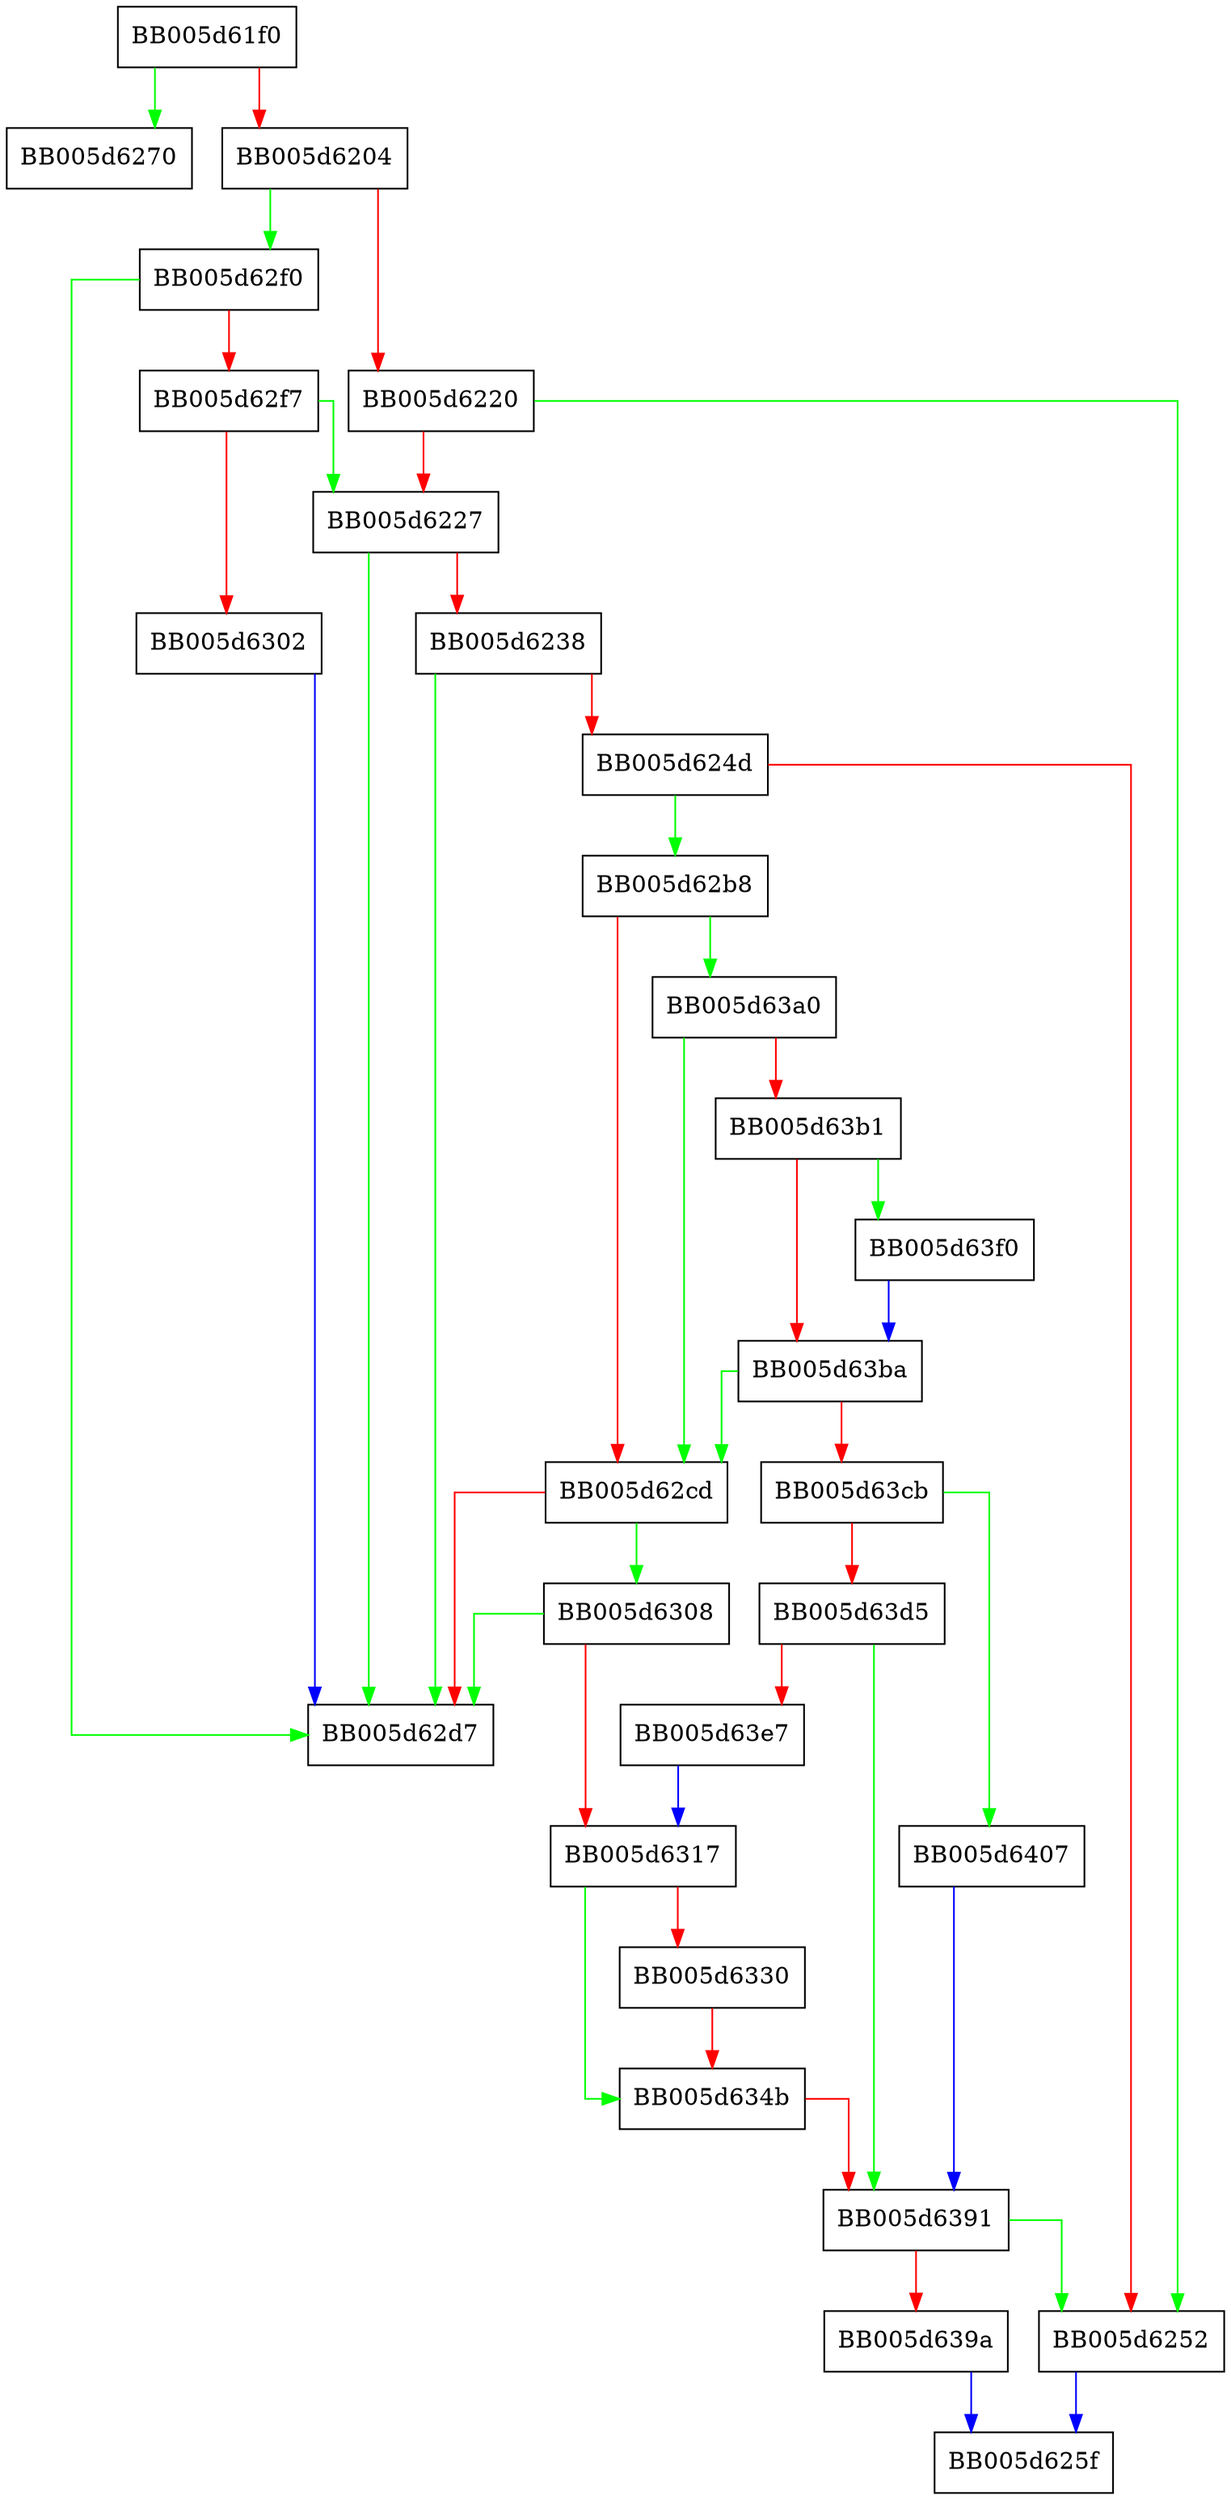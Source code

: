 digraph EVP_PKEY_get0_siphash {
  node [shape="box"];
  graph [splines=ortho];
  BB005d61f0 -> BB005d6270 [color="green"];
  BB005d61f0 -> BB005d6204 [color="red"];
  BB005d6204 -> BB005d62f0 [color="green"];
  BB005d6204 -> BB005d6220 [color="red"];
  BB005d6220 -> BB005d6252 [color="green"];
  BB005d6220 -> BB005d6227 [color="red"];
  BB005d6227 -> BB005d62d7 [color="green"];
  BB005d6227 -> BB005d6238 [color="red"];
  BB005d6238 -> BB005d62d7 [color="green"];
  BB005d6238 -> BB005d624d [color="red"];
  BB005d624d -> BB005d62b8 [color="green"];
  BB005d624d -> BB005d6252 [color="red"];
  BB005d6252 -> BB005d625f [color="blue"];
  BB005d62b8 -> BB005d63a0 [color="green"];
  BB005d62b8 -> BB005d62cd [color="red"];
  BB005d62cd -> BB005d6308 [color="green"];
  BB005d62cd -> BB005d62d7 [color="red"];
  BB005d62f0 -> BB005d62d7 [color="green"];
  BB005d62f0 -> BB005d62f7 [color="red"];
  BB005d62f7 -> BB005d6227 [color="green"];
  BB005d62f7 -> BB005d6302 [color="red"];
  BB005d6302 -> BB005d62d7 [color="blue"];
  BB005d6308 -> BB005d62d7 [color="green"];
  BB005d6308 -> BB005d6317 [color="red"];
  BB005d6317 -> BB005d634b [color="green"];
  BB005d6317 -> BB005d6330 [color="red"];
  BB005d6330 -> BB005d634b [color="red"];
  BB005d634b -> BB005d6391 [color="red"];
  BB005d6391 -> BB005d6252 [color="green"];
  BB005d6391 -> BB005d639a [color="red"];
  BB005d639a -> BB005d625f [color="blue"];
  BB005d63a0 -> BB005d62cd [color="green"];
  BB005d63a0 -> BB005d63b1 [color="red"];
  BB005d63b1 -> BB005d63f0 [color="green"];
  BB005d63b1 -> BB005d63ba [color="red"];
  BB005d63ba -> BB005d62cd [color="green"];
  BB005d63ba -> BB005d63cb [color="red"];
  BB005d63cb -> BB005d6407 [color="green"];
  BB005d63cb -> BB005d63d5 [color="red"];
  BB005d63d5 -> BB005d6391 [color="green"];
  BB005d63d5 -> BB005d63e7 [color="red"];
  BB005d63e7 -> BB005d6317 [color="blue"];
  BB005d63f0 -> BB005d63ba [color="blue"];
  BB005d6407 -> BB005d6391 [color="blue"];
}